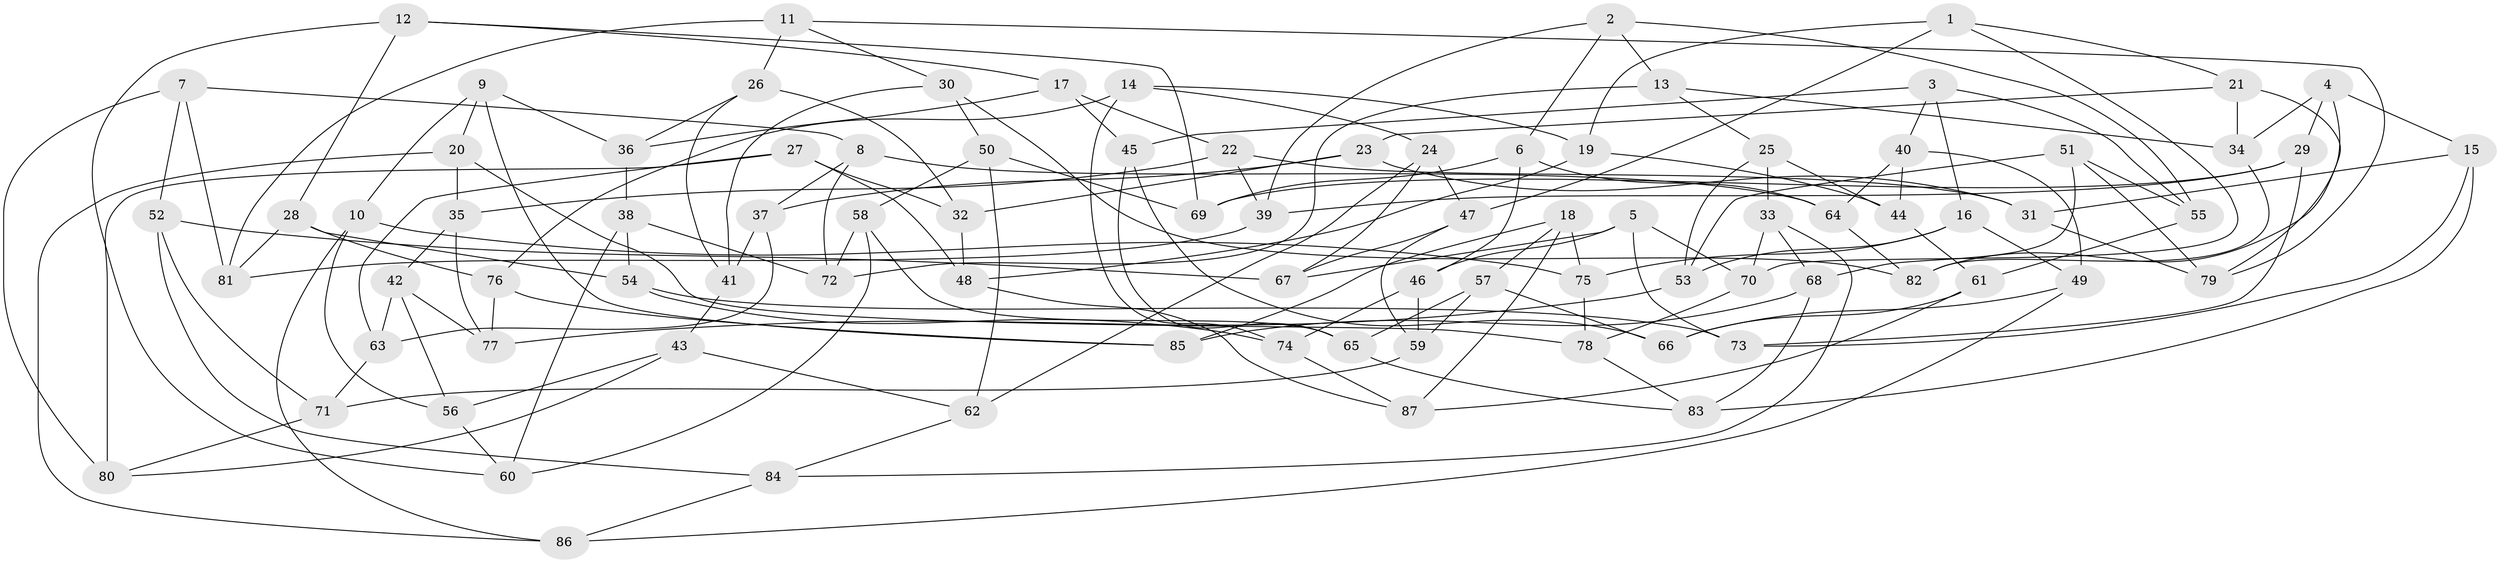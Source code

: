 // Generated by graph-tools (version 1.1) at 2025/02/03/09/25 03:02:55]
// undirected, 87 vertices, 174 edges
graph export_dot {
graph [start="1"]
  node [color=gray90,style=filled];
  1;
  2;
  3;
  4;
  5;
  6;
  7;
  8;
  9;
  10;
  11;
  12;
  13;
  14;
  15;
  16;
  17;
  18;
  19;
  20;
  21;
  22;
  23;
  24;
  25;
  26;
  27;
  28;
  29;
  30;
  31;
  32;
  33;
  34;
  35;
  36;
  37;
  38;
  39;
  40;
  41;
  42;
  43;
  44;
  45;
  46;
  47;
  48;
  49;
  50;
  51;
  52;
  53;
  54;
  55;
  56;
  57;
  58;
  59;
  60;
  61;
  62;
  63;
  64;
  65;
  66;
  67;
  68;
  69;
  70;
  71;
  72;
  73;
  74;
  75;
  76;
  77;
  78;
  79;
  80;
  81;
  82;
  83;
  84;
  85;
  86;
  87;
  1 -- 19;
  1 -- 70;
  1 -- 21;
  1 -- 47;
  2 -- 13;
  2 -- 6;
  2 -- 39;
  2 -- 55;
  3 -- 45;
  3 -- 16;
  3 -- 55;
  3 -- 40;
  4 -- 34;
  4 -- 29;
  4 -- 82;
  4 -- 15;
  5 -- 73;
  5 -- 46;
  5 -- 67;
  5 -- 70;
  6 -- 69;
  6 -- 64;
  6 -- 46;
  7 -- 8;
  7 -- 52;
  7 -- 80;
  7 -- 81;
  8 -- 72;
  8 -- 64;
  8 -- 37;
  9 -- 20;
  9 -- 85;
  9 -- 36;
  9 -- 10;
  10 -- 86;
  10 -- 56;
  10 -- 75;
  11 -- 26;
  11 -- 30;
  11 -- 79;
  11 -- 81;
  12 -- 60;
  12 -- 69;
  12 -- 17;
  12 -- 28;
  13 -- 34;
  13 -- 72;
  13 -- 25;
  14 -- 19;
  14 -- 24;
  14 -- 76;
  14 -- 74;
  15 -- 31;
  15 -- 83;
  15 -- 73;
  16 -- 49;
  16 -- 53;
  16 -- 75;
  17 -- 22;
  17 -- 36;
  17 -- 45;
  18 -- 75;
  18 -- 57;
  18 -- 87;
  18 -- 85;
  19 -- 48;
  19 -- 44;
  20 -- 86;
  20 -- 35;
  20 -- 78;
  21 -- 79;
  21 -- 34;
  21 -- 23;
  22 -- 31;
  22 -- 35;
  22 -- 39;
  23 -- 32;
  23 -- 31;
  23 -- 37;
  24 -- 47;
  24 -- 62;
  24 -- 67;
  25 -- 44;
  25 -- 33;
  25 -- 53;
  26 -- 41;
  26 -- 36;
  26 -- 32;
  27 -- 80;
  27 -- 48;
  27 -- 63;
  27 -- 32;
  28 -- 81;
  28 -- 76;
  28 -- 54;
  29 -- 73;
  29 -- 39;
  29 -- 69;
  30 -- 50;
  30 -- 41;
  30 -- 82;
  31 -- 79;
  32 -- 48;
  33 -- 70;
  33 -- 68;
  33 -- 84;
  34 -- 82;
  35 -- 77;
  35 -- 42;
  36 -- 38;
  37 -- 41;
  37 -- 63;
  38 -- 54;
  38 -- 60;
  38 -- 72;
  39 -- 81;
  40 -- 44;
  40 -- 49;
  40 -- 64;
  41 -- 43;
  42 -- 56;
  42 -- 77;
  42 -- 63;
  43 -- 80;
  43 -- 56;
  43 -- 62;
  44 -- 61;
  45 -- 66;
  45 -- 65;
  46 -- 74;
  46 -- 59;
  47 -- 59;
  47 -- 67;
  48 -- 87;
  49 -- 86;
  49 -- 66;
  50 -- 62;
  50 -- 69;
  50 -- 58;
  51 -- 55;
  51 -- 53;
  51 -- 79;
  51 -- 68;
  52 -- 71;
  52 -- 67;
  52 -- 84;
  53 -- 77;
  54 -- 73;
  54 -- 74;
  55 -- 61;
  56 -- 60;
  57 -- 65;
  57 -- 59;
  57 -- 66;
  58 -- 72;
  58 -- 60;
  58 -- 65;
  59 -- 71;
  61 -- 66;
  61 -- 87;
  62 -- 84;
  63 -- 71;
  64 -- 82;
  65 -- 83;
  68 -- 85;
  68 -- 83;
  70 -- 78;
  71 -- 80;
  74 -- 87;
  75 -- 78;
  76 -- 85;
  76 -- 77;
  78 -- 83;
  84 -- 86;
}
